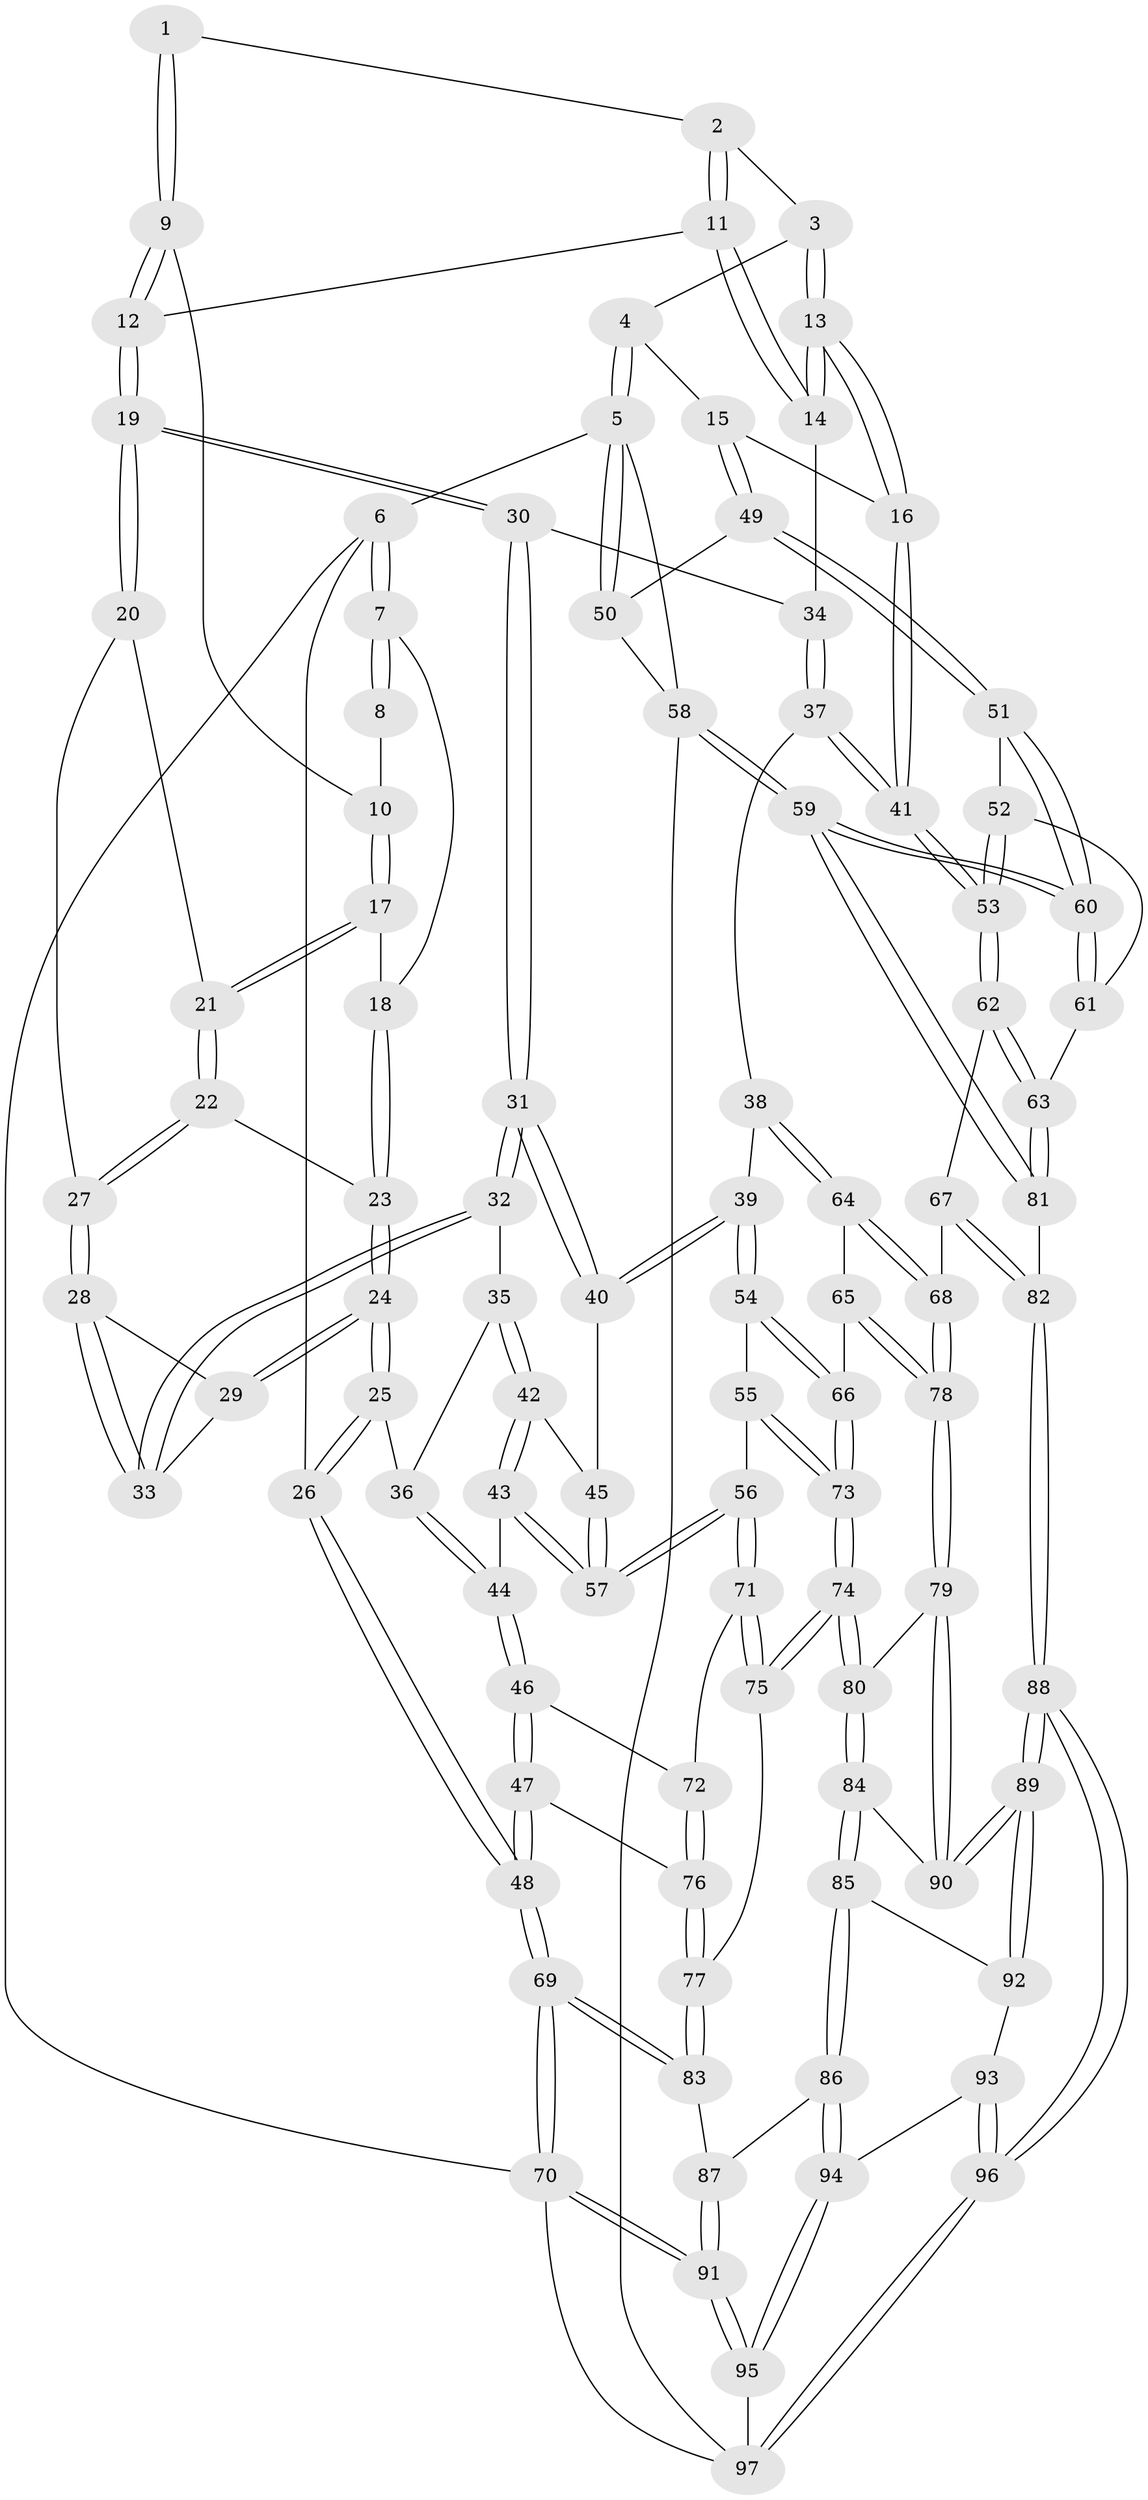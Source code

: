 // Generated by graph-tools (version 1.1) at 2025/50/03/09/25 03:50:58]
// undirected, 97 vertices, 239 edges
graph export_dot {
graph [start="1"]
  node [color=gray90,style=filled];
  1 [pos="+0.4411685899931072+0"];
  2 [pos="+0.4755673177133374+0"];
  3 [pos="+0.5626114365424667+0"];
  4 [pos="+0.6501706850953181+0"];
  5 [pos="+1+0"];
  6 [pos="+0+0"];
  7 [pos="+0+0"];
  8 [pos="+0.1394812066939156+0"];
  9 [pos="+0.24874795199915342+0.07158834528452984"];
  10 [pos="+0.20482099438619772+0.08057286446080458"];
  11 [pos="+0.35319124627332693+0.16386434810565437"];
  12 [pos="+0.3276659279299039+0.1744910507969434"];
  13 [pos="+0.6502398897767175+0.2242776734506089"];
  14 [pos="+0.530701462038027+0.22828501583347574"];
  15 [pos="+0.9447101689537206+0.2319857086966868"];
  16 [pos="+0.6571767233811142+0.23299157618484492"];
  17 [pos="+0.19328497860045912+0.0872678727898598"];
  18 [pos="+0.1441711425950758+0.09850701651300507"];
  19 [pos="+0.30908033164351506+0.19982619983120004"];
  20 [pos="+0.23266245866517699+0.16796267614082805"];
  21 [pos="+0.22755133645126996+0.16089257253289918"];
  22 [pos="+0.1541171552569191+0.1693790417338344"];
  23 [pos="+0.13356915046799983+0.12511811641559734"];
  24 [pos="+0+0.22366766813162167"];
  25 [pos="+0+0.2401078392339881"];
  26 [pos="+0+0.21028301392172322"];
  27 [pos="+0.1680473884315434+0.20859131984517487"];
  28 [pos="+0.16847452099778634+0.21553427304989545"];
  29 [pos="+0.04969600262460032+0.22323782609465362"];
  30 [pos="+0.28140166082672685+0.2868678300293749"];
  31 [pos="+0.21828743025955494+0.3159681175004677"];
  32 [pos="+0.21508234368232915+0.31558041520828223"];
  33 [pos="+0.18853099013519056+0.2621548188572613"];
  34 [pos="+0.35699593433127297+0.32414223787654406"];
  35 [pos="+0.18491032188269718+0.3276659268467015"];
  36 [pos="+0.0627746149271221+0.3273966922670741"];
  37 [pos="+0.4097858693660152+0.45046786224024765"];
  38 [pos="+0.3892216236473096+0.47398013270830885"];
  39 [pos="+0.3481147016184748+0.484699511093289"];
  40 [pos="+0.2614215252732839+0.4437767676473021"];
  41 [pos="+0.6202929518778127+0.40740954349511255"];
  42 [pos="+0.134195218718585+0.4762365835256489"];
  43 [pos="+0.1327830556494323+0.47763074331115923"];
  44 [pos="+0.06866262087723118+0.4987102413479103"];
  45 [pos="+0.24394931355980026+0.45802051903869556"];
  46 [pos="+0.05403903148550304+0.5145546280426964"];
  47 [pos="+0+0.5628887519690768"];
  48 [pos="+0+0.5585188645074293"];
  49 [pos="+0.9939634112074524+0.23633324623313134"];
  50 [pos="+1+0.21623418616734266"];
  51 [pos="+0.8623304484947086+0.4743462198875633"];
  52 [pos="+0.8206058977428965+0.48757223437348907"];
  53 [pos="+0.6212956305414379+0.41024635958402783"];
  54 [pos="+0.31741297929055395+0.5335549180255942"];
  55 [pos="+0.2498578073891363+0.5581478952431626"];
  56 [pos="+0.21729804563392974+0.5633561992053574"];
  57 [pos="+0.21350620183777452+0.550612096122058"];
  58 [pos="+1+0.7794898312805357"];
  59 [pos="+1+0.7758793386193481"];
  60 [pos="+0.9942640861173248+0.6548920022619781"];
  61 [pos="+0.8129683513903918+0.5322175868960014"];
  62 [pos="+0.6256831596087514+0.5806889446173117"];
  63 [pos="+0.7632770113236211+0.6398019140461727"];
  64 [pos="+0.4274276945985047+0.5814917192648923"];
  65 [pos="+0.32730151225580567+0.6495894322321982"];
  66 [pos="+0.3271444033272517+0.6496631965858577"];
  67 [pos="+0.6214259971268465+0.5856926974335742"];
  68 [pos="+0.5393029580361951+0.6624689273533506"];
  69 [pos="+0+0.8422144329755932"];
  70 [pos="+0+1"];
  71 [pos="+0.19236800662896167+0.6141177726571517"];
  72 [pos="+0.1515128400385639+0.6004460611773694"];
  73 [pos="+0.32269090982152465+0.6563599497491389"];
  74 [pos="+0.2806595068829867+0.7365832677964249"];
  75 [pos="+0.20995910816667712+0.6629156798514436"];
  76 [pos="+0.05892371022934156+0.6709550286189309"];
  77 [pos="+0.07631889967781927+0.700434247188981"];
  78 [pos="+0.5382995549900501+0.6653665981669198"];
  79 [pos="+0.5331979646952003+0.6857613513578285"];
  80 [pos="+0.28283089507342113+0.7474516460568523"];
  81 [pos="+0.9037717890275324+0.7765010541978624"];
  82 [pos="+0.7301132982151051+0.87444831407331"];
  83 [pos="+0.0750222581798242+0.7847718282260512"];
  84 [pos="+0.27804269382526087+0.7780709936372916"];
  85 [pos="+0.267739317834189+0.8051293941520972"];
  86 [pos="+0.24640732442413898+0.8298139226072915"];
  87 [pos="+0.12382372123105943+0.822278600015235"];
  88 [pos="+0.6490481678493839+0.9323732172496902"];
  89 [pos="+0.5670250824827573+0.8517337013397593"];
  90 [pos="+0.5499460735447601+0.8077443765991678"];
  91 [pos="+0+1"];
  92 [pos="+0.42574697722088256+0.8863823562740872"];
  93 [pos="+0.4048885082117568+0.9438712408209222"];
  94 [pos="+0.25365429534864636+1"];
  95 [pos="+0.20714894674956877+1"];
  96 [pos="+0.6184552565948204+1"];
  97 [pos="+0.6182448278160037+1"];
  1 -- 2;
  1 -- 9;
  1 -- 9;
  2 -- 3;
  2 -- 11;
  2 -- 11;
  3 -- 4;
  3 -- 13;
  3 -- 13;
  4 -- 5;
  4 -- 5;
  4 -- 15;
  5 -- 6;
  5 -- 50;
  5 -- 50;
  5 -- 58;
  6 -- 7;
  6 -- 7;
  6 -- 26;
  6 -- 70;
  7 -- 8;
  7 -- 8;
  7 -- 18;
  8 -- 10;
  9 -- 10;
  9 -- 12;
  9 -- 12;
  10 -- 17;
  10 -- 17;
  11 -- 12;
  11 -- 14;
  11 -- 14;
  12 -- 19;
  12 -- 19;
  13 -- 14;
  13 -- 14;
  13 -- 16;
  13 -- 16;
  14 -- 34;
  15 -- 16;
  15 -- 49;
  15 -- 49;
  16 -- 41;
  16 -- 41;
  17 -- 18;
  17 -- 21;
  17 -- 21;
  18 -- 23;
  18 -- 23;
  19 -- 20;
  19 -- 20;
  19 -- 30;
  19 -- 30;
  20 -- 21;
  20 -- 27;
  21 -- 22;
  21 -- 22;
  22 -- 23;
  22 -- 27;
  22 -- 27;
  23 -- 24;
  23 -- 24;
  24 -- 25;
  24 -- 25;
  24 -- 29;
  24 -- 29;
  25 -- 26;
  25 -- 26;
  25 -- 36;
  26 -- 48;
  26 -- 48;
  27 -- 28;
  27 -- 28;
  28 -- 29;
  28 -- 33;
  28 -- 33;
  29 -- 33;
  30 -- 31;
  30 -- 31;
  30 -- 34;
  31 -- 32;
  31 -- 32;
  31 -- 40;
  31 -- 40;
  32 -- 33;
  32 -- 33;
  32 -- 35;
  34 -- 37;
  34 -- 37;
  35 -- 36;
  35 -- 42;
  35 -- 42;
  36 -- 44;
  36 -- 44;
  37 -- 38;
  37 -- 41;
  37 -- 41;
  38 -- 39;
  38 -- 64;
  38 -- 64;
  39 -- 40;
  39 -- 40;
  39 -- 54;
  39 -- 54;
  40 -- 45;
  41 -- 53;
  41 -- 53;
  42 -- 43;
  42 -- 43;
  42 -- 45;
  43 -- 44;
  43 -- 57;
  43 -- 57;
  44 -- 46;
  44 -- 46;
  45 -- 57;
  45 -- 57;
  46 -- 47;
  46 -- 47;
  46 -- 72;
  47 -- 48;
  47 -- 48;
  47 -- 76;
  48 -- 69;
  48 -- 69;
  49 -- 50;
  49 -- 51;
  49 -- 51;
  50 -- 58;
  51 -- 52;
  51 -- 60;
  51 -- 60;
  52 -- 53;
  52 -- 53;
  52 -- 61;
  53 -- 62;
  53 -- 62;
  54 -- 55;
  54 -- 66;
  54 -- 66;
  55 -- 56;
  55 -- 73;
  55 -- 73;
  56 -- 57;
  56 -- 57;
  56 -- 71;
  56 -- 71;
  58 -- 59;
  58 -- 59;
  58 -- 97;
  59 -- 60;
  59 -- 60;
  59 -- 81;
  59 -- 81;
  60 -- 61;
  60 -- 61;
  61 -- 63;
  62 -- 63;
  62 -- 63;
  62 -- 67;
  63 -- 81;
  63 -- 81;
  64 -- 65;
  64 -- 68;
  64 -- 68;
  65 -- 66;
  65 -- 78;
  65 -- 78;
  66 -- 73;
  66 -- 73;
  67 -- 68;
  67 -- 82;
  67 -- 82;
  68 -- 78;
  68 -- 78;
  69 -- 70;
  69 -- 70;
  69 -- 83;
  69 -- 83;
  70 -- 91;
  70 -- 91;
  70 -- 97;
  71 -- 72;
  71 -- 75;
  71 -- 75;
  72 -- 76;
  72 -- 76;
  73 -- 74;
  73 -- 74;
  74 -- 75;
  74 -- 75;
  74 -- 80;
  74 -- 80;
  75 -- 77;
  76 -- 77;
  76 -- 77;
  77 -- 83;
  77 -- 83;
  78 -- 79;
  78 -- 79;
  79 -- 80;
  79 -- 90;
  79 -- 90;
  80 -- 84;
  80 -- 84;
  81 -- 82;
  82 -- 88;
  82 -- 88;
  83 -- 87;
  84 -- 85;
  84 -- 85;
  84 -- 90;
  85 -- 86;
  85 -- 86;
  85 -- 92;
  86 -- 87;
  86 -- 94;
  86 -- 94;
  87 -- 91;
  87 -- 91;
  88 -- 89;
  88 -- 89;
  88 -- 96;
  88 -- 96;
  89 -- 90;
  89 -- 90;
  89 -- 92;
  89 -- 92;
  91 -- 95;
  91 -- 95;
  92 -- 93;
  93 -- 94;
  93 -- 96;
  93 -- 96;
  94 -- 95;
  94 -- 95;
  95 -- 97;
  96 -- 97;
  96 -- 97;
}
